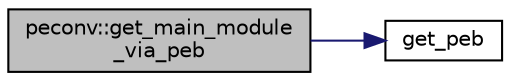 digraph "peconv::get_main_module_via_peb"
{
 // LATEX_PDF_SIZE
  edge [fontname="Helvetica",fontsize="10",labelfontname="Helvetica",labelfontsize="10"];
  node [fontname="Helvetica",fontsize="10",shape=record];
  rankdir="LR";
  Node1 [label="peconv::get_main_module\l_via_peb",height=0.2,width=0.4,color="black", fillcolor="grey75", style="filled", fontcolor="black",tooltip=" "];
  Node1 -> Node2 [color="midnightblue",fontsize="10",style="solid",fontname="Helvetica"];
  Node2 [label="get_peb",height=0.2,width=0.4,color="black", fillcolor="white", style="filled",URL="$peb__lookup_8cpp.html#a7f86e7558b841ac9e5a6374758a3f71c",tooltip=" "];
}
